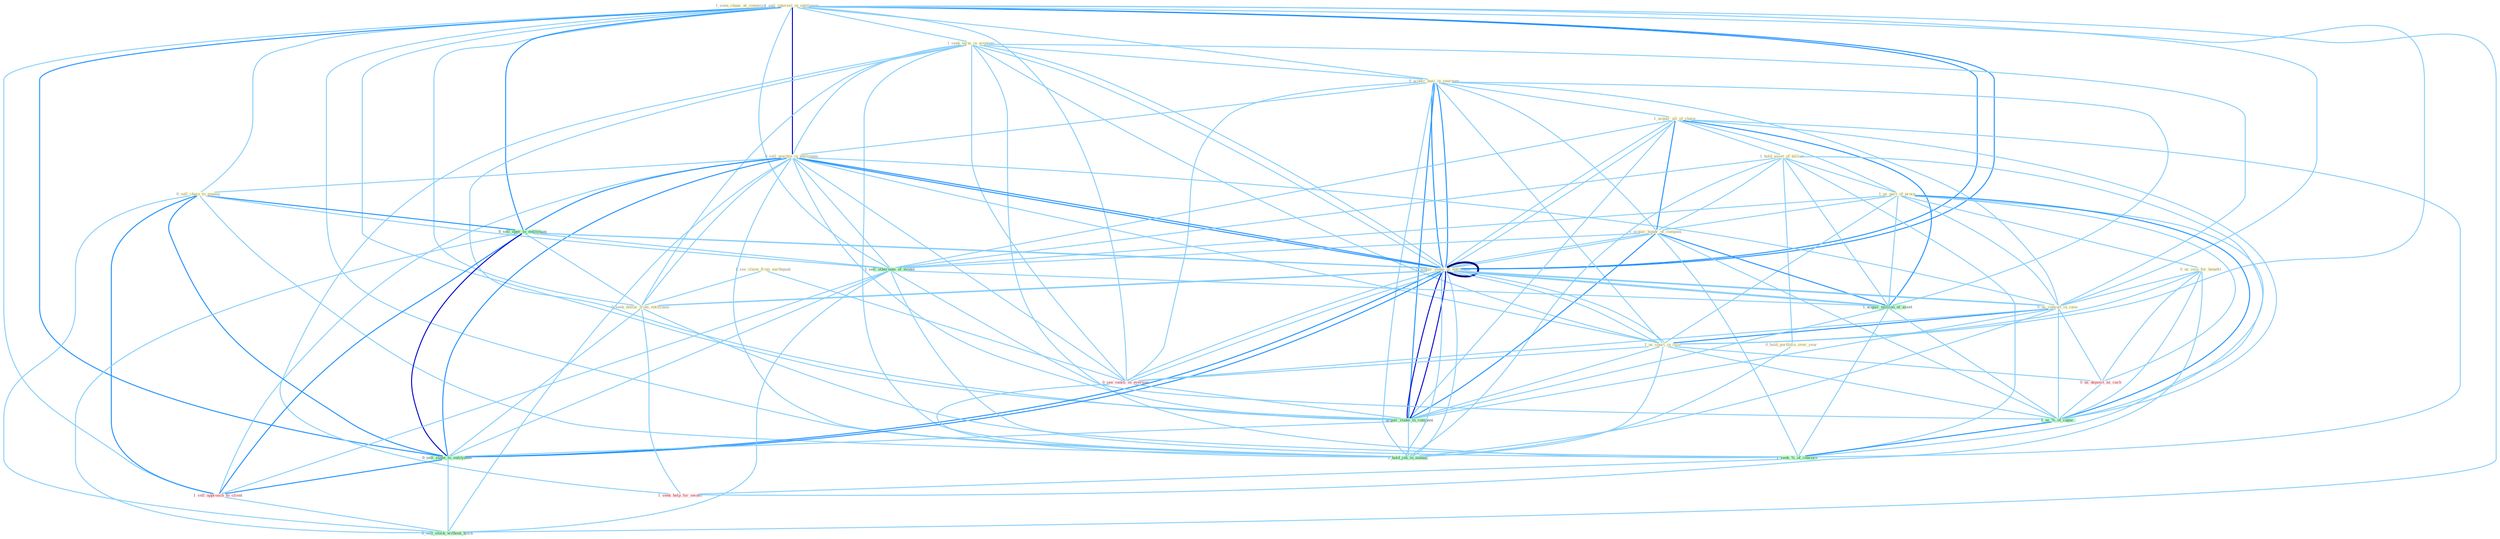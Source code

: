 Graph G{ 
    node
    [shape=polygon,style=filled,width=.5,height=.06,color="#BDFCC9",fixedsize=true,fontsize=4,
    fontcolor="#2f4f4f"];
    {node
    [color="#ffffe0", fontcolor="#8b7d6b"] "1_seen_chanc_at_commiss " "1_sell_interest_in_entitynam " "1_seek_term_in_economi " "0_acquir_busi_in_yearnum " "0_sell_machin_in_entitynam " "1_see_claim_from_earthquak " "1_acquir_all_of_share " "0_sell_chain_to_manag " "1_hold_asset_of_billion " "1_us_part_of_proce " "0_us_issu_for_benefit " "1_acquir_hundr_of_compani " "1_acquir_stake_in_entitynam " "0_seek_dollar_from_entitynam " "0_us_consult_in_case " "1_us_spurt_in_issu " "0_hold_portfolio_over_year "}
{node [color="#fff0f5", fontcolor="#b22222"] "0_see_vaniti_in_everyon " "0_us_deposit_as_cach " "1_sell_approach_to_client " "1_seek_help_for_owner "}
edge [color="#B0E2FF"];

	"1_sell_interest_in_entitynam " -- "1_seek_term_in_economi " [w="1", color="#87cefa" ];
	"1_sell_interest_in_entitynam " -- "0_acquir_busi_in_yearnum " [w="1", color="#87cefa" ];
	"1_sell_interest_in_entitynam " -- "0_sell_machin_in_entitynam " [w="3", color="#0000cd" , len=0.6];
	"1_sell_interest_in_entitynam " -- "0_sell_chain_to_manag " [w="1", color="#87cefa" ];
	"1_sell_interest_in_entitynam " -- "1_acquir_stake_in_entitynam " [w="2", color="#1e90ff" , len=0.8];
	"1_sell_interest_in_entitynam " -- "0_seek_dollar_from_entitynam " [w="1", color="#87cefa" ];
	"1_sell_interest_in_entitynam " -- "0_us_consult_in_case " [w="1", color="#87cefa" ];
	"1_sell_interest_in_entitynam " -- "1_us_spurt_in_issu " [w="1", color="#87cefa" ];
	"1_sell_interest_in_entitynam " -- "0_sell_oper_to_entitynam " [w="2", color="#1e90ff" , len=0.8];
	"1_sell_interest_in_entitynam " -- "1_sell_othernum_of_model " [w="1", color="#87cefa" ];
	"1_sell_interest_in_entitynam " -- "0_see_vaniti_in_everyon " [w="1", color="#87cefa" ];
	"1_sell_interest_in_entitynam " -- "1_acquir_stake_in_entitynam " [w="2", color="#1e90ff" , len=0.8];
	"1_sell_interest_in_entitynam " -- "1_acquir_stake_in_compani " [w="1", color="#87cefa" ];
	"1_sell_interest_in_entitynam " -- "0_sell_stake_to_entitynam " [w="2", color="#1e90ff" , len=0.8];
	"1_sell_interest_in_entitynam " -- "1_sell_approach_to_client " [w="1", color="#87cefa" ];
	"1_sell_interest_in_entitynam " -- "1_hold_job_in_manag " [w="1", color="#87cefa" ];
	"1_sell_interest_in_entitynam " -- "0_sell_stock_without_hitch " [w="1", color="#87cefa" ];
	"1_seek_term_in_economi " -- "0_acquir_busi_in_yearnum " [w="1", color="#87cefa" ];
	"1_seek_term_in_economi " -- "0_sell_machin_in_entitynam " [w="1", color="#87cefa" ];
	"1_seek_term_in_economi " -- "1_acquir_stake_in_entitynam " [w="1", color="#87cefa" ];
	"1_seek_term_in_economi " -- "0_seek_dollar_from_entitynam " [w="1", color="#87cefa" ];
	"1_seek_term_in_economi " -- "0_us_consult_in_case " [w="1", color="#87cefa" ];
	"1_seek_term_in_economi " -- "1_us_spurt_in_issu " [w="1", color="#87cefa" ];
	"1_seek_term_in_economi " -- "0_see_vaniti_in_everyon " [w="1", color="#87cefa" ];
	"1_seek_term_in_economi " -- "1_acquir_stake_in_entitynam " [w="1", color="#87cefa" ];
	"1_seek_term_in_economi " -- "1_acquir_stake_in_compani " [w="1", color="#87cefa" ];
	"1_seek_term_in_economi " -- "1_hold_job_in_manag " [w="1", color="#87cefa" ];
	"1_seek_term_in_economi " -- "1_seek_%_of_concern " [w="1", color="#87cefa" ];
	"1_seek_term_in_economi " -- "1_seek_help_for_owner " [w="1", color="#87cefa" ];
	"0_acquir_busi_in_yearnum " -- "0_sell_machin_in_entitynam " [w="1", color="#87cefa" ];
	"0_acquir_busi_in_yearnum " -- "1_acquir_all_of_share " [w="1", color="#87cefa" ];
	"0_acquir_busi_in_yearnum " -- "1_acquir_hundr_of_compani " [w="1", color="#87cefa" ];
	"0_acquir_busi_in_yearnum " -- "1_acquir_stake_in_entitynam " [w="2", color="#1e90ff" , len=0.8];
	"0_acquir_busi_in_yearnum " -- "0_us_consult_in_case " [w="1", color="#87cefa" ];
	"0_acquir_busi_in_yearnum " -- "1_us_spurt_in_issu " [w="1", color="#87cefa" ];
	"0_acquir_busi_in_yearnum " -- "0_see_vaniti_in_everyon " [w="1", color="#87cefa" ];
	"0_acquir_busi_in_yearnum " -- "1_acquir_million_of_asset " [w="1", color="#87cefa" ];
	"0_acquir_busi_in_yearnum " -- "1_acquir_stake_in_entitynam " [w="2", color="#1e90ff" , len=0.8];
	"0_acquir_busi_in_yearnum " -- "1_acquir_stake_in_compani " [w="2", color="#1e90ff" , len=0.8];
	"0_acquir_busi_in_yearnum " -- "1_hold_job_in_manag " [w="1", color="#87cefa" ];
	"0_sell_machin_in_entitynam " -- "0_sell_chain_to_manag " [w="1", color="#87cefa" ];
	"0_sell_machin_in_entitynam " -- "1_acquir_stake_in_entitynam " [w="2", color="#1e90ff" , len=0.8];
	"0_sell_machin_in_entitynam " -- "0_seek_dollar_from_entitynam " [w="1", color="#87cefa" ];
	"0_sell_machin_in_entitynam " -- "0_us_consult_in_case " [w="1", color="#87cefa" ];
	"0_sell_machin_in_entitynam " -- "1_us_spurt_in_issu " [w="1", color="#87cefa" ];
	"0_sell_machin_in_entitynam " -- "0_sell_oper_to_entitynam " [w="2", color="#1e90ff" , len=0.8];
	"0_sell_machin_in_entitynam " -- "1_sell_othernum_of_model " [w="1", color="#87cefa" ];
	"0_sell_machin_in_entitynam " -- "0_see_vaniti_in_everyon " [w="1", color="#87cefa" ];
	"0_sell_machin_in_entitynam " -- "1_acquir_stake_in_entitynam " [w="2", color="#1e90ff" , len=0.8];
	"0_sell_machin_in_entitynam " -- "1_acquir_stake_in_compani " [w="1", color="#87cefa" ];
	"0_sell_machin_in_entitynam " -- "0_sell_stake_to_entitynam " [w="2", color="#1e90ff" , len=0.8];
	"0_sell_machin_in_entitynam " -- "1_sell_approach_to_client " [w="1", color="#87cefa" ];
	"0_sell_machin_in_entitynam " -- "1_hold_job_in_manag " [w="1", color="#87cefa" ];
	"0_sell_machin_in_entitynam " -- "0_sell_stock_without_hitch " [w="1", color="#87cefa" ];
	"1_see_claim_from_earthquak " -- "0_seek_dollar_from_entitynam " [w="1", color="#87cefa" ];
	"1_see_claim_from_earthquak " -- "0_see_vaniti_in_everyon " [w="1", color="#87cefa" ];
	"1_acquir_all_of_share " -- "1_hold_asset_of_billion " [w="1", color="#87cefa" ];
	"1_acquir_all_of_share " -- "1_us_part_of_proce " [w="1", color="#87cefa" ];
	"1_acquir_all_of_share " -- "1_acquir_hundr_of_compani " [w="2", color="#1e90ff" , len=0.8];
	"1_acquir_all_of_share " -- "1_acquir_stake_in_entitynam " [w="1", color="#87cefa" ];
	"1_acquir_all_of_share " -- "1_sell_othernum_of_model " [w="1", color="#87cefa" ];
	"1_acquir_all_of_share " -- "1_acquir_million_of_asset " [w="2", color="#1e90ff" , len=0.8];
	"1_acquir_all_of_share " -- "1_acquir_stake_in_entitynam " [w="1", color="#87cefa" ];
	"1_acquir_all_of_share " -- "1_acquir_stake_in_compani " [w="1", color="#87cefa" ];
	"1_acquir_all_of_share " -- "1_us_%_of_capac " [w="1", color="#87cefa" ];
	"1_acquir_all_of_share " -- "1_seek_%_of_concern " [w="1", color="#87cefa" ];
	"0_sell_chain_to_manag " -- "0_sell_oper_to_entitynam " [w="2", color="#1e90ff" , len=0.8];
	"0_sell_chain_to_manag " -- "1_sell_othernum_of_model " [w="1", color="#87cefa" ];
	"0_sell_chain_to_manag " -- "0_sell_stake_to_entitynam " [w="2", color="#1e90ff" , len=0.8];
	"0_sell_chain_to_manag " -- "1_sell_approach_to_client " [w="2", color="#1e90ff" , len=0.8];
	"0_sell_chain_to_manag " -- "1_hold_job_in_manag " [w="1", color="#87cefa" ];
	"0_sell_chain_to_manag " -- "0_sell_stock_without_hitch " [w="1", color="#87cefa" ];
	"1_hold_asset_of_billion " -- "1_us_part_of_proce " [w="1", color="#87cefa" ];
	"1_hold_asset_of_billion " -- "1_acquir_hundr_of_compani " [w="1", color="#87cefa" ];
	"1_hold_asset_of_billion " -- "0_hold_portfolio_over_year " [w="1", color="#87cefa" ];
	"1_hold_asset_of_billion " -- "1_sell_othernum_of_model " [w="1", color="#87cefa" ];
	"1_hold_asset_of_billion " -- "1_acquir_million_of_asset " [w="1", color="#87cefa" ];
	"1_hold_asset_of_billion " -- "1_us_%_of_capac " [w="1", color="#87cefa" ];
	"1_hold_asset_of_billion " -- "1_hold_job_in_manag " [w="1", color="#87cefa" ];
	"1_hold_asset_of_billion " -- "1_seek_%_of_concern " [w="1", color="#87cefa" ];
	"1_us_part_of_proce " -- "0_us_issu_for_benefit " [w="1", color="#87cefa" ];
	"1_us_part_of_proce " -- "1_acquir_hundr_of_compani " [w="1", color="#87cefa" ];
	"1_us_part_of_proce " -- "0_us_consult_in_case " [w="1", color="#87cefa" ];
	"1_us_part_of_proce " -- "1_us_spurt_in_issu " [w="1", color="#87cefa" ];
	"1_us_part_of_proce " -- "1_sell_othernum_of_model " [w="1", color="#87cefa" ];
	"1_us_part_of_proce " -- "1_acquir_million_of_asset " [w="1", color="#87cefa" ];
	"1_us_part_of_proce " -- "0_us_deposit_as_cach " [w="1", color="#87cefa" ];
	"1_us_part_of_proce " -- "1_us_%_of_capac " [w="2", color="#1e90ff" , len=0.8];
	"1_us_part_of_proce " -- "1_seek_%_of_concern " [w="1", color="#87cefa" ];
	"0_us_issu_for_benefit " -- "0_us_consult_in_case " [w="1", color="#87cefa" ];
	"0_us_issu_for_benefit " -- "1_us_spurt_in_issu " [w="1", color="#87cefa" ];
	"0_us_issu_for_benefit " -- "0_us_deposit_as_cach " [w="1", color="#87cefa" ];
	"0_us_issu_for_benefit " -- "1_us_%_of_capac " [w="1", color="#87cefa" ];
	"0_us_issu_for_benefit " -- "1_seek_help_for_owner " [w="1", color="#87cefa" ];
	"1_acquir_hundr_of_compani " -- "1_acquir_stake_in_entitynam " [w="1", color="#87cefa" ];
	"1_acquir_hundr_of_compani " -- "1_sell_othernum_of_model " [w="1", color="#87cefa" ];
	"1_acquir_hundr_of_compani " -- "1_acquir_million_of_asset " [w="2", color="#1e90ff" , len=0.8];
	"1_acquir_hundr_of_compani " -- "1_acquir_stake_in_entitynam " [w="1", color="#87cefa" ];
	"1_acquir_hundr_of_compani " -- "1_acquir_stake_in_compani " [w="2", color="#1e90ff" , len=0.8];
	"1_acquir_hundr_of_compani " -- "1_us_%_of_capac " [w="1", color="#87cefa" ];
	"1_acquir_hundr_of_compani " -- "1_seek_%_of_concern " [w="1", color="#87cefa" ];
	"1_acquir_stake_in_entitynam " -- "0_seek_dollar_from_entitynam " [w="1", color="#87cefa" ];
	"1_acquir_stake_in_entitynam " -- "0_us_consult_in_case " [w="1", color="#87cefa" ];
	"1_acquir_stake_in_entitynam " -- "1_us_spurt_in_issu " [w="1", color="#87cefa" ];
	"1_acquir_stake_in_entitynam " -- "0_sell_oper_to_entitynam " [w="1", color="#87cefa" ];
	"1_acquir_stake_in_entitynam " -- "0_see_vaniti_in_everyon " [w="1", color="#87cefa" ];
	"1_acquir_stake_in_entitynam " -- "1_acquir_million_of_asset " [w="1", color="#87cefa" ];
	"1_acquir_stake_in_entitynam " -- "1_acquir_stake_in_entitynam " [w="4", style=bold, color="#000080", len=0.4];
	"1_acquir_stake_in_entitynam " -- "1_acquir_stake_in_compani " [w="3", color="#0000cd" , len=0.6];
	"1_acquir_stake_in_entitynam " -- "0_sell_stake_to_entitynam " [w="2", color="#1e90ff" , len=0.8];
	"1_acquir_stake_in_entitynam " -- "1_hold_job_in_manag " [w="1", color="#87cefa" ];
	"0_seek_dollar_from_entitynam " -- "0_sell_oper_to_entitynam " [w="1", color="#87cefa" ];
	"0_seek_dollar_from_entitynam " -- "1_acquir_stake_in_entitynam " [w="1", color="#87cefa" ];
	"0_seek_dollar_from_entitynam " -- "0_sell_stake_to_entitynam " [w="1", color="#87cefa" ];
	"0_seek_dollar_from_entitynam " -- "1_seek_%_of_concern " [w="1", color="#87cefa" ];
	"0_seek_dollar_from_entitynam " -- "1_seek_help_for_owner " [w="1", color="#87cefa" ];
	"0_us_consult_in_case " -- "1_us_spurt_in_issu " [w="2", color="#1e90ff" , len=0.8];
	"0_us_consult_in_case " -- "0_see_vaniti_in_everyon " [w="1", color="#87cefa" ];
	"0_us_consult_in_case " -- "0_us_deposit_as_cach " [w="1", color="#87cefa" ];
	"0_us_consult_in_case " -- "1_acquir_stake_in_entitynam " [w="1", color="#87cefa" ];
	"0_us_consult_in_case " -- "1_acquir_stake_in_compani " [w="1", color="#87cefa" ];
	"0_us_consult_in_case " -- "1_us_%_of_capac " [w="1", color="#87cefa" ];
	"0_us_consult_in_case " -- "1_hold_job_in_manag " [w="1", color="#87cefa" ];
	"1_us_spurt_in_issu " -- "0_see_vaniti_in_everyon " [w="1", color="#87cefa" ];
	"1_us_spurt_in_issu " -- "0_us_deposit_as_cach " [w="1", color="#87cefa" ];
	"1_us_spurt_in_issu " -- "1_acquir_stake_in_entitynam " [w="1", color="#87cefa" ];
	"1_us_spurt_in_issu " -- "1_acquir_stake_in_compani " [w="1", color="#87cefa" ];
	"1_us_spurt_in_issu " -- "1_us_%_of_capac " [w="1", color="#87cefa" ];
	"1_us_spurt_in_issu " -- "1_hold_job_in_manag " [w="1", color="#87cefa" ];
	"0_hold_portfolio_over_year " -- "1_hold_job_in_manag " [w="1", color="#87cefa" ];
	"0_sell_oper_to_entitynam " -- "1_sell_othernum_of_model " [w="1", color="#87cefa" ];
	"0_sell_oper_to_entitynam " -- "1_acquir_stake_in_entitynam " [w="1", color="#87cefa" ];
	"0_sell_oper_to_entitynam " -- "0_sell_stake_to_entitynam " [w="3", color="#0000cd" , len=0.6];
	"0_sell_oper_to_entitynam " -- "1_sell_approach_to_client " [w="2", color="#1e90ff" , len=0.8];
	"0_sell_oper_to_entitynam " -- "0_sell_stock_without_hitch " [w="1", color="#87cefa" ];
	"1_sell_othernum_of_model " -- "1_acquir_million_of_asset " [w="1", color="#87cefa" ];
	"1_sell_othernum_of_model " -- "0_sell_stake_to_entitynam " [w="1", color="#87cefa" ];
	"1_sell_othernum_of_model " -- "1_us_%_of_capac " [w="1", color="#87cefa" ];
	"1_sell_othernum_of_model " -- "1_sell_approach_to_client " [w="1", color="#87cefa" ];
	"1_sell_othernum_of_model " -- "0_sell_stock_without_hitch " [w="1", color="#87cefa" ];
	"1_sell_othernum_of_model " -- "1_seek_%_of_concern " [w="1", color="#87cefa" ];
	"0_see_vaniti_in_everyon " -- "1_acquir_stake_in_entitynam " [w="1", color="#87cefa" ];
	"0_see_vaniti_in_everyon " -- "1_acquir_stake_in_compani " [w="1", color="#87cefa" ];
	"0_see_vaniti_in_everyon " -- "1_hold_job_in_manag " [w="1", color="#87cefa" ];
	"1_acquir_million_of_asset " -- "1_acquir_stake_in_entitynam " [w="1", color="#87cefa" ];
	"1_acquir_million_of_asset " -- "1_acquir_stake_in_compani " [w="1", color="#87cefa" ];
	"1_acquir_million_of_asset " -- "1_us_%_of_capac " [w="1", color="#87cefa" ];
	"1_acquir_million_of_asset " -- "1_seek_%_of_concern " [w="1", color="#87cefa" ];
	"0_us_deposit_as_cach " -- "1_us_%_of_capac " [w="1", color="#87cefa" ];
	"1_acquir_stake_in_entitynam " -- "1_acquir_stake_in_compani " [w="3", color="#0000cd" , len=0.6];
	"1_acquir_stake_in_entitynam " -- "0_sell_stake_to_entitynam " [w="2", color="#1e90ff" , len=0.8];
	"1_acquir_stake_in_entitynam " -- "1_hold_job_in_manag " [w="1", color="#87cefa" ];
	"1_acquir_stake_in_compani " -- "0_sell_stake_to_entitynam " [w="1", color="#87cefa" ];
	"1_acquir_stake_in_compani " -- "1_hold_job_in_manag " [w="1", color="#87cefa" ];
	"0_sell_stake_to_entitynam " -- "1_sell_approach_to_client " [w="2", color="#1e90ff" , len=0.8];
	"0_sell_stake_to_entitynam " -- "0_sell_stock_without_hitch " [w="1", color="#87cefa" ];
	"1_us_%_of_capac " -- "1_seek_%_of_concern " [w="2", color="#1e90ff" , len=0.8];
	"1_sell_approach_to_client " -- "0_sell_stock_without_hitch " [w="1", color="#87cefa" ];
	"1_seek_%_of_concern " -- "1_seek_help_for_owner " [w="1", color="#87cefa" ];
}